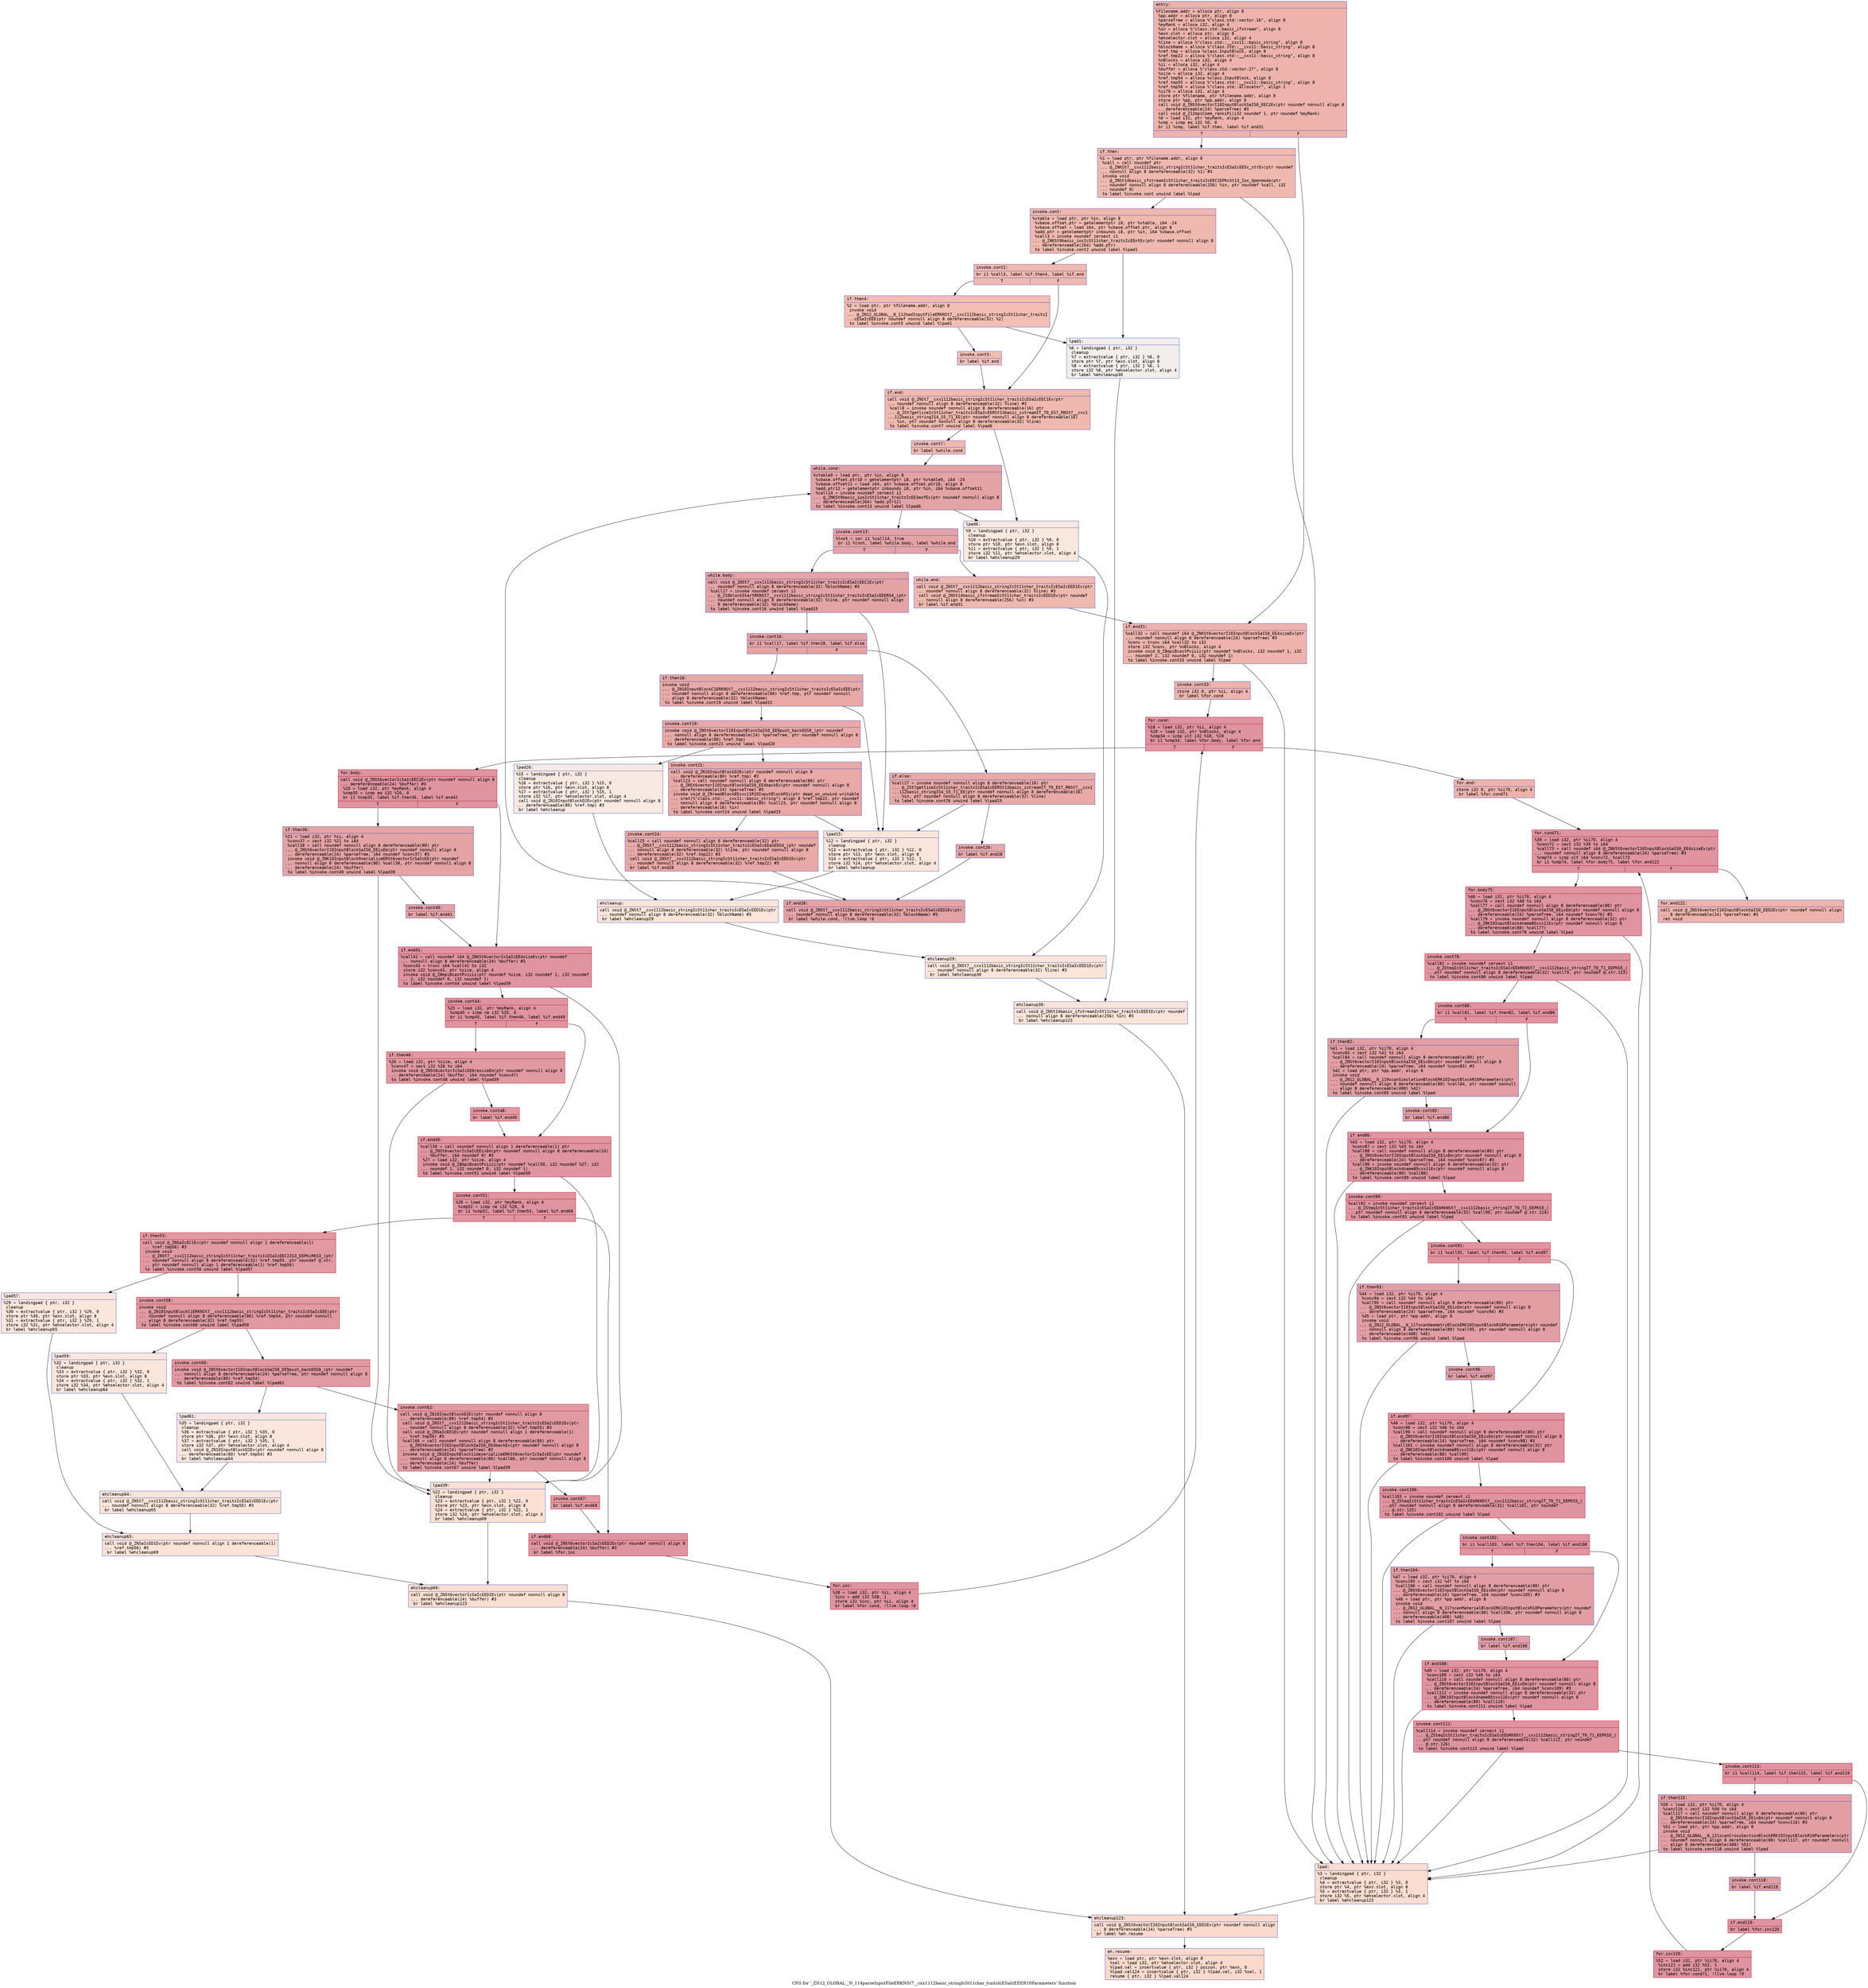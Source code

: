 digraph "CFG for '_ZN12_GLOBAL__N_114parseInputFileERKNSt7__cxx1112basic_stringIcSt11char_traitsIcESaIcEEER10Parameters' function" {
	label="CFG for '_ZN12_GLOBAL__N_114parseInputFileERKNSt7__cxx1112basic_stringIcSt11char_traitsIcESaIcEEER10Parameters' function";

	Node0x562c4e448280 [shape=record,color="#3d50c3ff", style=filled, fillcolor="#d6524470" fontname="Courier",label="{entry:\l|  %filename.addr = alloca ptr, align 8\l  %pp.addr = alloca ptr, align 8\l  %parseTree = alloca %\"class.std::vector.16\", align 8\l  %myRank = alloca i32, align 4\l  %in = alloca %\"class.std::basic_ifstream\", align 8\l  %exn.slot = alloca ptr, align 8\l  %ehselector.slot = alloca i32, align 4\l  %line = alloca %\"class.std::__cxx11::basic_string\", align 8\l  %blockName = alloca %\"class.std::__cxx11::basic_string\", align 8\l  %ref.tmp = alloca %class.InputBlock, align 8\l  %ref.tmp22 = alloca %\"class.std::__cxx11::basic_string\", align 8\l  %nBlocks = alloca i32, align 4\l  %ii = alloca i32, align 4\l  %buffer = alloca %\"class.std::vector.27\", align 8\l  %size = alloca i32, align 4\l  %ref.tmp54 = alloca %class.InputBlock, align 8\l  %ref.tmp55 = alloca %\"class.std::__cxx11::basic_string\", align 8\l  %ref.tmp56 = alloca %\"class.std::allocator\", align 1\l  %ii70 = alloca i32, align 4\l  store ptr %filename, ptr %filename.addr, align 8\l  store ptr %pp, ptr %pp.addr, align 8\l  call void @_ZNSt6vectorI10InputBlockSaIS0_EEC2Ev(ptr noundef nonnull align 8\l... dereferenceable(24) %parseTree) #3\l  call void @_Z12mpiComm_rankiPi(i32 noundef 1, ptr noundef %myRank)\l  %0 = load i32, ptr %myRank, align 4\l  %cmp = icmp eq i32 %0, 0\l  br i1 %cmp, label %if.then, label %if.end31\l|{<s0>T|<s1>F}}"];
	Node0x562c4e448280:s0 -> Node0x562c4e449860[tooltip="entry -> if.then\nProbability 37.50%" ];
	Node0x562c4e448280:s1 -> Node0x562c4e449910[tooltip="entry -> if.end31\nProbability 62.50%" ];
	Node0x562c4e449860 [shape=record,color="#3d50c3ff", style=filled, fillcolor="#de614d70" fontname="Courier",label="{if.then:\l|  %1 = load ptr, ptr %filename.addr, align 8\l  %call = call noundef ptr\l... @_ZNKSt7__cxx1112basic_stringIcSt11char_traitsIcESaIcEE5c_strEv(ptr noundef\l... nonnull align 8 dereferenceable(32) %1) #3\l  invoke void\l... @_ZNSt14basic_ifstreamIcSt11char_traitsIcEEC1EPKcSt13_Ios_Openmode(ptr\l... noundef nonnull align 8 dereferenceable(256) %in, ptr noundef %call, i32\l... noundef 8)\l          to label %invoke.cont unwind label %lpad\l}"];
	Node0x562c4e449860 -> Node0x562c4e449f30[tooltip="if.then -> invoke.cont\nProbability 100.00%" ];
	Node0x562c4e449860 -> Node0x562c4e449fe0[tooltip="if.then -> lpad\nProbability 0.00%" ];
	Node0x562c4e449f30 [shape=record,color="#3d50c3ff", style=filled, fillcolor="#de614d70" fontname="Courier",label="{invoke.cont:\l|  %vtable = load ptr, ptr %in, align 8\l  %vbase.offset.ptr = getelementptr i8, ptr %vtable, i64 -24\l  %vbase.offset = load i64, ptr %vbase.offset.ptr, align 8\l  %add.ptr = getelementptr inbounds i8, ptr %in, i64 %vbase.offset\l  %call3 = invoke noundef zeroext i1\l... @_ZNKSt9basic_iosIcSt11char_traitsIcEEntEv(ptr noundef nonnull align 8\l... dereferenceable(264) %add.ptr)\l          to label %invoke.cont2 unwind label %lpad1\l}"];
	Node0x562c4e449f30 -> Node0x562c4e449c80[tooltip="invoke.cont -> invoke.cont2\nProbability 100.00%" ];
	Node0x562c4e449f30 -> Node0x562c4e44a720[tooltip="invoke.cont -> lpad1\nProbability 0.00%" ];
	Node0x562c4e449c80 [shape=record,color="#3d50c3ff", style=filled, fillcolor="#de614d70" fontname="Courier",label="{invoke.cont2:\l|  br i1 %call3, label %if.then4, label %if.end\l|{<s0>T|<s1>F}}"];
	Node0x562c4e449c80:s0 -> Node0x562c4e44a980[tooltip="invoke.cont2 -> if.then4\nProbability 50.00%" ];
	Node0x562c4e449c80:s1 -> Node0x562c4e44a9d0[tooltip="invoke.cont2 -> if.end\nProbability 50.00%" ];
	Node0x562c4e44a980 [shape=record,color="#3d50c3ff", style=filled, fillcolor="#e36c5570" fontname="Courier",label="{if.then4:\l|  %2 = load ptr, ptr %filename.addr, align 8\l  invoke void\l... @_ZN12_GLOBAL__N_112badInputFileERKNSt7__cxx1112basic_stringIcSt11char_traitsI\l...cESaIcEEE(ptr noundef nonnull align 8 dereferenceable(32) %2)\l          to label %invoke.cont5 unwind label %lpad1\l}"];
	Node0x562c4e44a980 -> Node0x562c4e44abd0[tooltip="if.then4 -> invoke.cont5\nProbability 100.00%" ];
	Node0x562c4e44a980 -> Node0x562c4e44a720[tooltip="if.then4 -> lpad1\nProbability 0.00%" ];
	Node0x562c4e44abd0 [shape=record,color="#3d50c3ff", style=filled, fillcolor="#e36c5570" fontname="Courier",label="{invoke.cont5:\l|  br label %if.end\l}"];
	Node0x562c4e44abd0 -> Node0x562c4e44a9d0[tooltip="invoke.cont5 -> if.end\nProbability 100.00%" ];
	Node0x562c4e449fe0 [shape=record,color="#3d50c3ff", style=filled, fillcolor="#f7b39670" fontname="Courier",label="{lpad:\l|  %3 = landingpad \{ ptr, i32 \}\l          cleanup\l  %4 = extractvalue \{ ptr, i32 \} %3, 0\l  store ptr %4, ptr %exn.slot, align 8\l  %5 = extractvalue \{ ptr, i32 \} %3, 1\l  store i32 %5, ptr %ehselector.slot, align 4\l  br label %ehcleanup123\l}"];
	Node0x562c4e449fe0 -> Node0x562c4e44b0f0[tooltip="lpad -> ehcleanup123\nProbability 100.00%" ];
	Node0x562c4e44a720 [shape=record,color="#3d50c3ff", style=filled, fillcolor="#e3d9d370" fontname="Courier",label="{lpad1:\l|  %6 = landingpad \{ ptr, i32 \}\l          cleanup\l  %7 = extractvalue \{ ptr, i32 \} %6, 0\l  store ptr %7, ptr %exn.slot, align 8\l  %8 = extractvalue \{ ptr, i32 \} %6, 1\l  store i32 %8, ptr %ehselector.slot, align 4\l  br label %ehcleanup30\l}"];
	Node0x562c4e44a720 -> Node0x562c4e44b460[tooltip="lpad1 -> ehcleanup30\nProbability 100.00%" ];
	Node0x562c4e44a9d0 [shape=record,color="#3d50c3ff", style=filled, fillcolor="#de614d70" fontname="Courier",label="{if.end:\l|  call void @_ZNSt7__cxx1112basic_stringIcSt11char_traitsIcESaIcEEC1Ev(ptr\l... noundef nonnull align 8 dereferenceable(32) %line) #3\l  %call8 = invoke noundef nonnull align 8 dereferenceable(16) ptr\l... @_ZSt7getlineIcSt11char_traitsIcESaIcEERSt13basic_istreamIT_T0_ES7_RNSt7__cxx1\l...112basic_stringIS4_S5_T1_EE(ptr noundef nonnull align 8 dereferenceable(16)\l... %in, ptr noundef nonnull align 8 dereferenceable(32) %line)\l          to label %invoke.cont7 unwind label %lpad6\l}"];
	Node0x562c4e44a9d0 -> Node0x562c4e44b520[tooltip="if.end -> invoke.cont7\nProbability 100.00%" ];
	Node0x562c4e44a9d0 -> Node0x562c4e44b8e0[tooltip="if.end -> lpad6\nProbability 0.00%" ];
	Node0x562c4e44b520 [shape=record,color="#3d50c3ff", style=filled, fillcolor="#de614d70" fontname="Courier",label="{invoke.cont7:\l|  br label %while.cond\l}"];
	Node0x562c4e44b520 -> Node0x562c4e44bc80[tooltip="invoke.cont7 -> while.cond\nProbability 100.00%" ];
	Node0x562c4e44bc80 [shape=record,color="#3d50c3ff", style=filled, fillcolor="#c32e3170" fontname="Courier",label="{while.cond:\l|  %vtable9 = load ptr, ptr %in, align 8\l  %vbase.offset.ptr10 = getelementptr i8, ptr %vtable9, i64 -24\l  %vbase.offset11 = load i64, ptr %vbase.offset.ptr10, align 8\l  %add.ptr12 = getelementptr inbounds i8, ptr %in, i64 %vbase.offset11\l  %call14 = invoke noundef zeroext i1\l... @_ZNKSt9basic_iosIcSt11char_traitsIcEE3eofEv(ptr noundef nonnull align 8\l... dereferenceable(264) %add.ptr12)\l          to label %invoke.cont13 unwind label %lpad6\l}"];
	Node0x562c4e44bc80 -> Node0x562c4e44bff0[tooltip="while.cond -> invoke.cont13\nProbability 100.00%" ];
	Node0x562c4e44bc80 -> Node0x562c4e44b8e0[tooltip="while.cond -> lpad6\nProbability 0.00%" ];
	Node0x562c4e44bff0 [shape=record,color="#3d50c3ff", style=filled, fillcolor="#c32e3170" fontname="Courier",label="{invoke.cont13:\l|  %lnot = xor i1 %call14, true\l  br i1 %lnot, label %while.body, label %while.end\l|{<s0>T|<s1>F}}"];
	Node0x562c4e44bff0:s0 -> Node0x562c4e449ba0[tooltip="invoke.cont13 -> while.body\nProbability 96.88%" ];
	Node0x562c4e44bff0:s1 -> Node0x562c4e449bf0[tooltip="invoke.cont13 -> while.end\nProbability 3.12%" ];
	Node0x562c4e449ba0 [shape=record,color="#3d50c3ff", style=filled, fillcolor="#c32e3170" fontname="Courier",label="{while.body:\l|  call void @_ZNSt7__cxx1112basic_stringIcSt11char_traitsIcESaIcEEC1Ev(ptr\l... noundef nonnull align 8 dereferenceable(32) %blockName) #3\l  %call17 = invoke noundef zeroext i1\l... @_Z10blockStartRKNSt7__cxx1112basic_stringIcSt11char_traitsIcESaIcEEERS4_(ptr\l... noundef nonnull align 8 dereferenceable(32) %line, ptr noundef nonnull align\l... 8 dereferenceable(32) %blockName)\l          to label %invoke.cont16 unwind label %lpad15\l}"];
	Node0x562c4e449ba0 -> Node0x562c4e44c7a0[tooltip="while.body -> invoke.cont16\nProbability 100.00%" ];
	Node0x562c4e449ba0 -> Node0x562c4e435260[tooltip="while.body -> lpad15\nProbability 0.00%" ];
	Node0x562c4e44c7a0 [shape=record,color="#3d50c3ff", style=filled, fillcolor="#c32e3170" fontname="Courier",label="{invoke.cont16:\l|  br i1 %call17, label %if.then18, label %if.else\l|{<s0>T|<s1>F}}"];
	Node0x562c4e44c7a0:s0 -> Node0x562c4e4355e0[tooltip="invoke.cont16 -> if.then18\nProbability 50.00%" ];
	Node0x562c4e44c7a0:s1 -> Node0x562c4e435660[tooltip="invoke.cont16 -> if.else\nProbability 50.00%" ];
	Node0x562c4e4355e0 [shape=record,color="#3d50c3ff", style=filled, fillcolor="#ca3b3770" fontname="Courier",label="{if.then18:\l|  invoke void\l... @_ZN10InputBlockC1ERKNSt7__cxx1112basic_stringIcSt11char_traitsIcESaIcEEE(ptr\l... noundef nonnull align 8 dereferenceable(80) %ref.tmp, ptr noundef nonnull\l... align 8 dereferenceable(32) %blockName)\l          to label %invoke.cont19 unwind label %lpad15\l}"];
	Node0x562c4e4355e0 -> Node0x562c4e4357c0[tooltip="if.then18 -> invoke.cont19\nProbability 100.00%" ];
	Node0x562c4e4355e0 -> Node0x562c4e435260[tooltip="if.then18 -> lpad15\nProbability 0.00%" ];
	Node0x562c4e4357c0 [shape=record,color="#3d50c3ff", style=filled, fillcolor="#ca3b3770" fontname="Courier",label="{invoke.cont19:\l|  invoke void @_ZNSt6vectorI10InputBlockSaIS0_EE9push_backEOS0_(ptr noundef\l... nonnull align 8 dereferenceable(24) %parseTree, ptr noundef nonnull align 8\l... dereferenceable(80) %ref.tmp)\l          to label %invoke.cont21 unwind label %lpad20\l}"];
	Node0x562c4e4357c0 -> Node0x562c4e435b70[tooltip="invoke.cont19 -> invoke.cont21\nProbability 100.00%" ];
	Node0x562c4e4357c0 -> Node0x562c4e435bf0[tooltip="invoke.cont19 -> lpad20\nProbability 0.00%" ];
	Node0x562c4e435b70 [shape=record,color="#3d50c3ff", style=filled, fillcolor="#ca3b3770" fontname="Courier",label="{invoke.cont21:\l|  call void @_ZN10InputBlockD2Ev(ptr noundef nonnull align 8\l... dereferenceable(80) %ref.tmp) #3\l  %call23 = call noundef nonnull align 8 dereferenceable(80) ptr\l... @_ZNSt6vectorI10InputBlockSaIS0_EE4backEv(ptr noundef nonnull align 8\l... dereferenceable(24) %parseTree) #3\l  invoke void @_Z9readBlockB5cxx11R10InputBlockRSi(ptr dead_on_unwind writable\l... sret(%\"class.std::__cxx11::basic_string\") align 8 %ref.tmp22, ptr noundef\l... nonnull align 8 dereferenceable(80) %call23, ptr noundef nonnull align 8\l... dereferenceable(16) %in)\l          to label %invoke.cont24 unwind label %lpad15\l}"];
	Node0x562c4e435b70 -> Node0x562c4e436320[tooltip="invoke.cont21 -> invoke.cont24\nProbability 100.00%" ];
	Node0x562c4e435b70 -> Node0x562c4e435260[tooltip="invoke.cont21 -> lpad15\nProbability 0.00%" ];
	Node0x562c4e436320 [shape=record,color="#3d50c3ff", style=filled, fillcolor="#ca3b3770" fontname="Courier",label="{invoke.cont24:\l|  %call25 = call noundef nonnull align 8 dereferenceable(32) ptr\l... @_ZNSt7__cxx1112basic_stringIcSt11char_traitsIcESaIcEEaSEOS4_(ptr noundef\l... nonnull align 8 dereferenceable(32) %line, ptr noundef nonnull align 8\l... dereferenceable(32) %ref.tmp22) #3\l  call void @_ZNSt7__cxx1112basic_stringIcSt11char_traitsIcESaIcEED1Ev(ptr\l... noundef nonnull align 8 dereferenceable(32) %ref.tmp22) #3\l  br label %if.end28\l}"];
	Node0x562c4e436320 -> Node0x562c4e4366c0[tooltip="invoke.cont24 -> if.end28\nProbability 100.00%" ];
	Node0x562c4e44b8e0 [shape=record,color="#3d50c3ff", style=filled, fillcolor="#f2cab570" fontname="Courier",label="{lpad6:\l|  %9 = landingpad \{ ptr, i32 \}\l          cleanup\l  %10 = extractvalue \{ ptr, i32 \} %9, 0\l  store ptr %10, ptr %exn.slot, align 8\l  %11 = extractvalue \{ ptr, i32 \} %9, 1\l  store i32 %11, ptr %ehselector.slot, align 4\l  br label %ehcleanup29\l}"];
	Node0x562c4e44b8e0 -> Node0x562c4e436d80[tooltip="lpad6 -> ehcleanup29\nProbability 100.00%" ];
	Node0x562c4e435260 [shape=record,color="#3d50c3ff", style=filled, fillcolor="#f4c5ad70" fontname="Courier",label="{lpad15:\l|  %12 = landingpad \{ ptr, i32 \}\l          cleanup\l  %13 = extractvalue \{ ptr, i32 \} %12, 0\l  store ptr %13, ptr %exn.slot, align 8\l  %14 = extractvalue \{ ptr, i32 \} %12, 1\l  store i32 %14, ptr %ehselector.slot, align 4\l  br label %ehcleanup\l}"];
	Node0x562c4e435260 -> Node0x562c4e437150[tooltip="lpad15 -> ehcleanup\nProbability 100.00%" ];
	Node0x562c4e435bf0 [shape=record,color="#3d50c3ff", style=filled, fillcolor="#efcebd70" fontname="Courier",label="{lpad20:\l|  %15 = landingpad \{ ptr, i32 \}\l          cleanup\l  %16 = extractvalue \{ ptr, i32 \} %15, 0\l  store ptr %16, ptr %exn.slot, align 8\l  %17 = extractvalue \{ ptr, i32 \} %15, 1\l  store i32 %17, ptr %ehselector.slot, align 4\l  call void @_ZN10InputBlockD2Ev(ptr noundef nonnull align 8\l... dereferenceable(80) %ref.tmp) #3\l  br label %ehcleanup\l}"];
	Node0x562c4e435bf0 -> Node0x562c4e437150[tooltip="lpad20 -> ehcleanup\nProbability 100.00%" ];
	Node0x562c4e435660 [shape=record,color="#3d50c3ff", style=filled, fillcolor="#ca3b3770" fontname="Courier",label="{if.else:\l|  %call27 = invoke noundef nonnull align 8 dereferenceable(16) ptr\l... @_ZSt7getlineIcSt11char_traitsIcESaIcEERSt13basic_istreamIT_T0_ES7_RNSt7__cxx1\l...112basic_stringIS4_S5_T1_EE(ptr noundef nonnull align 8 dereferenceable(16)\l... %in, ptr noundef nonnull align 8 dereferenceable(32) %line)\l          to label %invoke.cont26 unwind label %lpad15\l}"];
	Node0x562c4e435660 -> Node0x562c4e450ed0[tooltip="if.else -> invoke.cont26\nProbability 100.00%" ];
	Node0x562c4e435660 -> Node0x562c4e435260[tooltip="if.else -> lpad15\nProbability 0.00%" ];
	Node0x562c4e450ed0 [shape=record,color="#3d50c3ff", style=filled, fillcolor="#ca3b3770" fontname="Courier",label="{invoke.cont26:\l|  br label %if.end28\l}"];
	Node0x562c4e450ed0 -> Node0x562c4e4366c0[tooltip="invoke.cont26 -> if.end28\nProbability 100.00%" ];
	Node0x562c4e4366c0 [shape=record,color="#3d50c3ff", style=filled, fillcolor="#c32e3170" fontname="Courier",label="{if.end28:\l|  call void @_ZNSt7__cxx1112basic_stringIcSt11char_traitsIcESaIcEED1Ev(ptr\l... noundef nonnull align 8 dereferenceable(32) %blockName) #3\l  br label %while.cond, !llvm.loop !6\l}"];
	Node0x562c4e4366c0 -> Node0x562c4e44bc80[tooltip="if.end28 -> while.cond\nProbability 100.00%" ];
	Node0x562c4e437150 [shape=record,color="#3d50c3ff", style=filled, fillcolor="#f5c1a970" fontname="Courier",label="{ehcleanup:\l|  call void @_ZNSt7__cxx1112basic_stringIcSt11char_traitsIcESaIcEED1Ev(ptr\l... noundef nonnull align 8 dereferenceable(32) %blockName) #3\l  br label %ehcleanup29\l}"];
	Node0x562c4e437150 -> Node0x562c4e436d80[tooltip="ehcleanup -> ehcleanup29\nProbability 100.00%" ];
	Node0x562c4e449bf0 [shape=record,color="#3d50c3ff", style=filled, fillcolor="#de614d70" fontname="Courier",label="{while.end:\l|  call void @_ZNSt7__cxx1112basic_stringIcSt11char_traitsIcESaIcEED1Ev(ptr\l... noundef nonnull align 8 dereferenceable(32) %line) #3\l  call void @_ZNSt14basic_ifstreamIcSt11char_traitsIcEED1Ev(ptr noundef\l... nonnull align 8 dereferenceable(256) %in) #3\l  br label %if.end31\l}"];
	Node0x562c4e449bf0 -> Node0x562c4e449910[tooltip="while.end -> if.end31\nProbability 100.00%" ];
	Node0x562c4e436d80 [shape=record,color="#3d50c3ff", style=filled, fillcolor="#f5c1a970" fontname="Courier",label="{ehcleanup29:\l|  call void @_ZNSt7__cxx1112basic_stringIcSt11char_traitsIcESaIcEED1Ev(ptr\l... noundef nonnull align 8 dereferenceable(32) %line) #3\l  br label %ehcleanup30\l}"];
	Node0x562c4e436d80 -> Node0x562c4e44b460[tooltip="ehcleanup29 -> ehcleanup30\nProbability 100.00%" ];
	Node0x562c4e44b460 [shape=record,color="#3d50c3ff", style=filled, fillcolor="#f5c1a970" fontname="Courier",label="{ehcleanup30:\l|  call void @_ZNSt14basic_ifstreamIcSt11char_traitsIcEED1Ev(ptr noundef\l... nonnull align 8 dereferenceable(256) %in) #3\l  br label %ehcleanup123\l}"];
	Node0x562c4e44b460 -> Node0x562c4e44b0f0[tooltip="ehcleanup30 -> ehcleanup123\nProbability 100.00%" ];
	Node0x562c4e449910 [shape=record,color="#3d50c3ff", style=filled, fillcolor="#d6524470" fontname="Courier",label="{if.end31:\l|  %call32 = call noundef i64 @_ZNKSt6vectorI10InputBlockSaIS0_EE4sizeEv(ptr\l... noundef nonnull align 8 dereferenceable(24) %parseTree) #3\l  %conv = trunc i64 %call32 to i32\l  store i32 %conv, ptr %nBlocks, align 4\l  invoke void @_Z8mpiBcastPviiii(ptr noundef %nBlocks, i32 noundef 1, i32\l... noundef 2, i32 noundef 0, i32 noundef 1)\l          to label %invoke.cont33 unwind label %lpad\l}"];
	Node0x562c4e449910 -> Node0x562c4e4527c0[tooltip="if.end31 -> invoke.cont33\nProbability 100.00%" ];
	Node0x562c4e449910 -> Node0x562c4e449fe0[tooltip="if.end31 -> lpad\nProbability 0.00%" ];
	Node0x562c4e4527c0 [shape=record,color="#3d50c3ff", style=filled, fillcolor="#d6524470" fontname="Courier",label="{invoke.cont33:\l|  store i32 0, ptr %ii, align 4\l  br label %for.cond\l}"];
	Node0x562c4e4527c0 -> Node0x562c4e452b80[tooltip="invoke.cont33 -> for.cond\nProbability 100.00%" ];
	Node0x562c4e452b80 [shape=record,color="#b70d28ff", style=filled, fillcolor="#b70d2870" fontname="Courier",label="{for.cond:\l|  %18 = load i32, ptr %ii, align 4\l  %19 = load i32, ptr %nBlocks, align 4\l  %cmp34 = icmp ult i32 %18, %19\l  br i1 %cmp34, label %for.body, label %for.end\l|{<s0>T|<s1>F}}"];
	Node0x562c4e452b80:s0 -> Node0x562c4e452dd0[tooltip="for.cond -> for.body\nProbability 96.88%" ];
	Node0x562c4e452b80:s1 -> Node0x562c4e452e20[tooltip="for.cond -> for.end\nProbability 3.12%" ];
	Node0x562c4e452dd0 [shape=record,color="#b70d28ff", style=filled, fillcolor="#b70d2870" fontname="Courier",label="{for.body:\l|  call void @_ZNSt6vectorIcSaIcEEC2Ev(ptr noundef nonnull align 8\l... dereferenceable(24) %buffer) #3\l  %20 = load i32, ptr %myRank, align 4\l  %cmp35 = icmp eq i32 %20, 0\l  br i1 %cmp35, label %if.then36, label %if.end41\l|{<s0>T|<s1>F}}"];
	Node0x562c4e452dd0:s0 -> Node0x562c4e453260[tooltip="for.body -> if.then36\nProbability 37.50%" ];
	Node0x562c4e452dd0:s1 -> Node0x562c4e4532b0[tooltip="for.body -> if.end41\nProbability 62.50%" ];
	Node0x562c4e453260 [shape=record,color="#3d50c3ff", style=filled, fillcolor="#c32e3170" fontname="Courier",label="{if.then36:\l|  %21 = load i32, ptr %ii, align 4\l  %conv37 = zext i32 %21 to i64\l  %call38 = call noundef nonnull align 8 dereferenceable(80) ptr\l... @_ZNSt6vectorI10InputBlockSaIS0_EEixEm(ptr noundef nonnull align 8\l... dereferenceable(24) %parseTree, i64 noundef %conv37) #3\l  invoke void @_ZNK10InputBlock9serializeERSt6vectorIcSaIcEE(ptr noundef\l... nonnull align 8 dereferenceable(80) %call38, ptr noundef nonnull align 8\l... dereferenceable(24) %buffer)\l          to label %invoke.cont40 unwind label %lpad39\l}"];
	Node0x562c4e453260 -> Node0x562c4e4537a0[tooltip="if.then36 -> invoke.cont40\nProbability 100.00%" ];
	Node0x562c4e453260 -> Node0x562c4e453850[tooltip="if.then36 -> lpad39\nProbability 0.00%" ];
	Node0x562c4e4537a0 [shape=record,color="#3d50c3ff", style=filled, fillcolor="#c32e3170" fontname="Courier",label="{invoke.cont40:\l|  br label %if.end41\l}"];
	Node0x562c4e4537a0 -> Node0x562c4e4532b0[tooltip="invoke.cont40 -> if.end41\nProbability 100.00%" ];
	Node0x562c4e453850 [shape=record,color="#3d50c3ff", style=filled, fillcolor="#f7b99e70" fontname="Courier",label="{lpad39:\l|  %22 = landingpad \{ ptr, i32 \}\l          cleanup\l  %23 = extractvalue \{ ptr, i32 \} %22, 0\l  store ptr %23, ptr %exn.slot, align 8\l  %24 = extractvalue \{ ptr, i32 \} %22, 1\l  store i32 %24, ptr %ehselector.slot, align 4\l  br label %ehcleanup69\l}"];
	Node0x562c4e453850 -> Node0x562c4e453eb0[tooltip="lpad39 -> ehcleanup69\nProbability 100.00%" ];
	Node0x562c4e4532b0 [shape=record,color="#b70d28ff", style=filled, fillcolor="#b70d2870" fontname="Courier",label="{if.end41:\l|  %call42 = call noundef i64 @_ZNKSt6vectorIcSaIcEE4sizeEv(ptr noundef\l... nonnull align 8 dereferenceable(24) %buffer) #3\l  %conv43 = trunc i64 %call42 to i32\l  store i32 %conv43, ptr %size, align 4\l  invoke void @_Z8mpiBcastPviiii(ptr noundef %size, i32 noundef 1, i32 noundef\l... 2, i32 noundef 0, i32 noundef 1)\l          to label %invoke.cont44 unwind label %lpad39\l}"];
	Node0x562c4e4532b0 -> Node0x562c4e454290[tooltip="if.end41 -> invoke.cont44\nProbability 100.00%" ];
	Node0x562c4e4532b0 -> Node0x562c4e453850[tooltip="if.end41 -> lpad39\nProbability 0.00%" ];
	Node0x562c4e454290 [shape=record,color="#b70d28ff", style=filled, fillcolor="#b70d2870" fontname="Courier",label="{invoke.cont44:\l|  %25 = load i32, ptr %myRank, align 4\l  %cmp45 = icmp ne i32 %25, 0\l  br i1 %cmp45, label %if.then46, label %if.end49\l|{<s0>T|<s1>F}}"];
	Node0x562c4e454290:s0 -> Node0x562c4e4546a0[tooltip="invoke.cont44 -> if.then46\nProbability 62.50%" ];
	Node0x562c4e454290:s1 -> Node0x562c4e4546f0[tooltip="invoke.cont44 -> if.end49\nProbability 37.50%" ];
	Node0x562c4e4546a0 [shape=record,color="#b70d28ff", style=filled, fillcolor="#bb1b2c70" fontname="Courier",label="{if.then46:\l|  %26 = load i32, ptr %size, align 4\l  %conv47 = sext i32 %26 to i64\l  invoke void @_ZNSt6vectorIcSaIcEE6resizeEm(ptr noundef nonnull align 8\l... dereferenceable(24) %buffer, i64 noundef %conv47)\l          to label %invoke.cont48 unwind label %lpad39\l}"];
	Node0x562c4e4546a0 -> Node0x562c4e454970[tooltip="if.then46 -> invoke.cont48\nProbability 100.00%" ];
	Node0x562c4e4546a0 -> Node0x562c4e453850[tooltip="if.then46 -> lpad39\nProbability 0.00%" ];
	Node0x562c4e454970 [shape=record,color="#b70d28ff", style=filled, fillcolor="#bb1b2c70" fontname="Courier",label="{invoke.cont48:\l|  br label %if.end49\l}"];
	Node0x562c4e454970 -> Node0x562c4e4546f0[tooltip="invoke.cont48 -> if.end49\nProbability 100.00%" ];
	Node0x562c4e4546f0 [shape=record,color="#b70d28ff", style=filled, fillcolor="#b70d2870" fontname="Courier",label="{if.end49:\l|  %call50 = call noundef nonnull align 1 dereferenceable(1) ptr\l... @_ZNSt6vectorIcSaIcEEixEm(ptr noundef nonnull align 8 dereferenceable(24)\l... %buffer, i64 noundef 0) #3\l  %27 = load i32, ptr %size, align 4\l  invoke void @_Z8mpiBcastPviiii(ptr noundef %call50, i32 noundef %27, i32\l... noundef 1, i32 noundef 0, i32 noundef 1)\l          to label %invoke.cont51 unwind label %lpad39\l}"];
	Node0x562c4e4546f0 -> Node0x562c4e454f60[tooltip="if.end49 -> invoke.cont51\nProbability 100.00%" ];
	Node0x562c4e4546f0 -> Node0x562c4e453850[tooltip="if.end49 -> lpad39\nProbability 0.00%" ];
	Node0x562c4e454f60 [shape=record,color="#b70d28ff", style=filled, fillcolor="#b70d2870" fontname="Courier",label="{invoke.cont51:\l|  %28 = load i32, ptr %myRank, align 4\l  %cmp52 = icmp ne i32 %28, 0\l  br i1 %cmp52, label %if.then53, label %if.end68\l|{<s0>T|<s1>F}}"];
	Node0x562c4e454f60:s0 -> Node0x562c4e4552f0[tooltip="invoke.cont51 -> if.then53\nProbability 62.50%" ];
	Node0x562c4e454f60:s1 -> Node0x562c4e455340[tooltip="invoke.cont51 -> if.end68\nProbability 37.50%" ];
	Node0x562c4e4552f0 [shape=record,color="#b70d28ff", style=filled, fillcolor="#bb1b2c70" fontname="Courier",label="{if.then53:\l|  call void @_ZNSaIcEC1Ev(ptr noundef nonnull align 1 dereferenceable(1)\l... %ref.tmp56) #3\l  invoke void\l... @_ZNSt7__cxx1112basic_stringIcSt11char_traitsIcESaIcEEC2IS3_EEPKcRKS3_(ptr\l... noundef nonnull align 8 dereferenceable(32) %ref.tmp55, ptr noundef @.str,\l... ptr noundef nonnull align 1 dereferenceable(1) %ref.tmp56)\l          to label %invoke.cont58 unwind label %lpad57\l}"];
	Node0x562c4e4552f0 -> Node0x562c4e44c360[tooltip="if.then53 -> invoke.cont58\nProbability 100.00%" ];
	Node0x562c4e4552f0 -> Node0x562c4e44c440[tooltip="if.then53 -> lpad57\nProbability 0.00%" ];
	Node0x562c4e44c360 [shape=record,color="#b70d28ff", style=filled, fillcolor="#bb1b2c70" fontname="Courier",label="{invoke.cont58:\l|  invoke void\l... @_ZN10InputBlockC1ERKNSt7__cxx1112basic_stringIcSt11char_traitsIcESaIcEEE(ptr\l... noundef nonnull align 8 dereferenceable(80) %ref.tmp54, ptr noundef nonnull\l... align 8 dereferenceable(32) %ref.tmp55)\l          to label %invoke.cont60 unwind label %lpad59\l}"];
	Node0x562c4e44c360 -> Node0x562c4e44c310[tooltip="invoke.cont58 -> invoke.cont60\nProbability 100.00%" ];
	Node0x562c4e44c360 -> Node0x562c4e456180[tooltip="invoke.cont58 -> lpad59\nProbability 0.00%" ];
	Node0x562c4e44c310 [shape=record,color="#b70d28ff", style=filled, fillcolor="#bb1b2c70" fontname="Courier",label="{invoke.cont60:\l|  invoke void @_ZNSt6vectorI10InputBlockSaIS0_EE9push_backEOS0_(ptr noundef\l... nonnull align 8 dereferenceable(24) %parseTree, ptr noundef nonnull align 8\l... dereferenceable(80) %ref.tmp54)\l          to label %invoke.cont62 unwind label %lpad61\l}"];
	Node0x562c4e44c310 -> Node0x562c4e456400[tooltip="invoke.cont60 -> invoke.cont62\nProbability 100.00%" ];
	Node0x562c4e44c310 -> Node0x562c4e456480[tooltip="invoke.cont60 -> lpad61\nProbability 0.00%" ];
	Node0x562c4e456400 [shape=record,color="#b70d28ff", style=filled, fillcolor="#bb1b2c70" fontname="Courier",label="{invoke.cont62:\l|  call void @_ZN10InputBlockD2Ev(ptr noundef nonnull align 8\l... dereferenceable(80) %ref.tmp54) #3\l  call void @_ZNSt7__cxx1112basic_stringIcSt11char_traitsIcESaIcEED1Ev(ptr\l... noundef nonnull align 8 dereferenceable(32) %ref.tmp55) #3\l  call void @_ZNSaIcED1Ev(ptr noundef nonnull align 1 dereferenceable(1)\l... %ref.tmp56) #3\l  %call66 = call noundef nonnull align 8 dereferenceable(80) ptr\l... @_ZNSt6vectorI10InputBlockSaIS0_EE4backEv(ptr noundef nonnull align 8\l... dereferenceable(24) %parseTree) #3\l  invoke void @_ZN10InputBlock11deserializeERKSt6vectorIcSaIcEE(ptr noundef\l... nonnull align 8 dereferenceable(80) %call66, ptr noundef nonnull align 8\l... dereferenceable(24) %buffer)\l          to label %invoke.cont67 unwind label %lpad39\l}"];
	Node0x562c4e456400 -> Node0x562c4e456b80[tooltip="invoke.cont62 -> invoke.cont67\nProbability 100.00%" ];
	Node0x562c4e456400 -> Node0x562c4e453850[tooltip="invoke.cont62 -> lpad39\nProbability 0.00%" ];
	Node0x562c4e456b80 [shape=record,color="#b70d28ff", style=filled, fillcolor="#bb1b2c70" fontname="Courier",label="{invoke.cont67:\l|  br label %if.end68\l}"];
	Node0x562c4e456b80 -> Node0x562c4e455340[tooltip="invoke.cont67 -> if.end68\nProbability 100.00%" ];
	Node0x562c4e44c440 [shape=record,color="#3d50c3ff", style=filled, fillcolor="#f3c7b170" fontname="Courier",label="{lpad57:\l|  %29 = landingpad \{ ptr, i32 \}\l          cleanup\l  %30 = extractvalue \{ ptr, i32 \} %29, 0\l  store ptr %30, ptr %exn.slot, align 8\l  %31 = extractvalue \{ ptr, i32 \} %29, 1\l  store i32 %31, ptr %ehselector.slot, align 4\l  br label %ehcleanup65\l}"];
	Node0x562c4e44c440 -> Node0x562c4e457110[tooltip="lpad57 -> ehcleanup65\nProbability 100.00%" ];
	Node0x562c4e456180 [shape=record,color="#3d50c3ff", style=filled, fillcolor="#f3c7b170" fontname="Courier",label="{lpad59:\l|  %32 = landingpad \{ ptr, i32 \}\l          cleanup\l  %33 = extractvalue \{ ptr, i32 \} %32, 0\l  store ptr %33, ptr %exn.slot, align 8\l  %34 = extractvalue \{ ptr, i32 \} %32, 1\l  store i32 %34, ptr %ehselector.slot, align 4\l  br label %ehcleanup64\l}"];
	Node0x562c4e456180 -> Node0x562c4e457460[tooltip="lpad59 -> ehcleanup64\nProbability 100.00%" ];
	Node0x562c4e456480 [shape=record,color="#3d50c3ff", style=filled, fillcolor="#f3c7b170" fontname="Courier",label="{lpad61:\l|  %35 = landingpad \{ ptr, i32 \}\l          cleanup\l  %36 = extractvalue \{ ptr, i32 \} %35, 0\l  store ptr %36, ptr %exn.slot, align 8\l  %37 = extractvalue \{ ptr, i32 \} %35, 1\l  store i32 %37, ptr %ehselector.slot, align 4\l  call void @_ZN10InputBlockD2Ev(ptr noundef nonnull align 8\l... dereferenceable(80) %ref.tmp54) #3\l  br label %ehcleanup64\l}"];
	Node0x562c4e456480 -> Node0x562c4e457460[tooltip="lpad61 -> ehcleanup64\nProbability 100.00%" ];
	Node0x562c4e457460 [shape=record,color="#3d50c3ff", style=filled, fillcolor="#f5c1a970" fontname="Courier",label="{ehcleanup64:\l|  call void @_ZNSt7__cxx1112basic_stringIcSt11char_traitsIcESaIcEED1Ev(ptr\l... noundef nonnull align 8 dereferenceable(32) %ref.tmp55) #3\l  br label %ehcleanup65\l}"];
	Node0x562c4e457460 -> Node0x562c4e457110[tooltip="ehcleanup64 -> ehcleanup65\nProbability 100.00%" ];
	Node0x562c4e457110 [shape=record,color="#3d50c3ff", style=filled, fillcolor="#f6bfa670" fontname="Courier",label="{ehcleanup65:\l|  call void @_ZNSaIcED1Ev(ptr noundef nonnull align 1 dereferenceable(1)\l... %ref.tmp56) #3\l  br label %ehcleanup69\l}"];
	Node0x562c4e457110 -> Node0x562c4e453eb0[tooltip="ehcleanup65 -> ehcleanup69\nProbability 100.00%" ];
	Node0x562c4e455340 [shape=record,color="#b70d28ff", style=filled, fillcolor="#b70d2870" fontname="Courier",label="{if.end68:\l|  call void @_ZNSt6vectorIcSaIcEED2Ev(ptr noundef nonnull align 8\l... dereferenceable(24) %buffer) #3\l  br label %for.inc\l}"];
	Node0x562c4e455340 -> Node0x562c4e457e90[tooltip="if.end68 -> for.inc\nProbability 100.00%" ];
	Node0x562c4e457e90 [shape=record,color="#b70d28ff", style=filled, fillcolor="#b70d2870" fontname="Courier",label="{for.inc:\l|  %38 = load i32, ptr %ii, align 4\l  %inc = add i32 %38, 1\l  store i32 %inc, ptr %ii, align 4\l  br label %for.cond, !llvm.loop !8\l}"];
	Node0x562c4e457e90 -> Node0x562c4e452b80[tooltip="for.inc -> for.cond\nProbability 100.00%" ];
	Node0x562c4e453eb0 [shape=record,color="#3d50c3ff", style=filled, fillcolor="#f7b59970" fontname="Courier",label="{ehcleanup69:\l|  call void @_ZNSt6vectorIcSaIcEED2Ev(ptr noundef nonnull align 8\l... dereferenceable(24) %buffer) #3\l  br label %ehcleanup123\l}"];
	Node0x562c4e453eb0 -> Node0x562c4e44b0f0[tooltip="ehcleanup69 -> ehcleanup123\nProbability 100.00%" ];
	Node0x562c4e452e20 [shape=record,color="#3d50c3ff", style=filled, fillcolor="#d6524470" fontname="Courier",label="{for.end:\l|  store i32 0, ptr %ii70, align 4\l  br label %for.cond71\l}"];
	Node0x562c4e452e20 -> Node0x562c4e458510[tooltip="for.end -> for.cond71\nProbability 100.00%" ];
	Node0x562c4e458510 [shape=record,color="#b70d28ff", style=filled, fillcolor="#b70d2870" fontname="Courier",label="{for.cond71:\l|  %39 = load i32, ptr %ii70, align 4\l  %conv72 = zext i32 %39 to i64\l  %call73 = call noundef i64 @_ZNKSt6vectorI10InputBlockSaIS0_EE4sizeEv(ptr\l... noundef nonnull align 8 dereferenceable(24) %parseTree) #3\l  %cmp74 = icmp ult i64 %conv72, %call73\l  br i1 %cmp74, label %for.body75, label %for.end122\l|{<s0>T|<s1>F}}"];
	Node0x562c4e458510:s0 -> Node0x562c4e458920[tooltip="for.cond71 -> for.body75\nProbability 96.88%" ];
	Node0x562c4e458510:s1 -> Node0x562c4e458970[tooltip="for.cond71 -> for.end122\nProbability 3.12%" ];
	Node0x562c4e458920 [shape=record,color="#b70d28ff", style=filled, fillcolor="#b70d2870" fontname="Courier",label="{for.body75:\l|  %40 = load i32, ptr %ii70, align 4\l  %conv76 = zext i32 %40 to i64\l  %call77 = call noundef nonnull align 8 dereferenceable(80) ptr\l... @_ZNSt6vectorI10InputBlockSaIS0_EEixEm(ptr noundef nonnull align 8\l... dereferenceable(24) %parseTree, i64 noundef %conv76) #3\l  %call79 = invoke noundef nonnull align 8 dereferenceable(32) ptr\l... @_ZNK10InputBlock4nameB5cxx11Ev(ptr noundef nonnull align 8\l... dereferenceable(80) %call77)\l          to label %invoke.cont78 unwind label %lpad\l}"];
	Node0x562c4e458920 -> Node0x562c4e458d80[tooltip="for.body75 -> invoke.cont78\nProbability 100.00%" ];
	Node0x562c4e458920 -> Node0x562c4e449fe0[tooltip="for.body75 -> lpad\nProbability 0.00%" ];
	Node0x562c4e458d80 [shape=record,color="#b70d28ff", style=filled, fillcolor="#b70d2870" fontname="Courier",label="{invoke.cont78:\l|  %call81 = invoke noundef zeroext i1\l... @_ZSteqIcSt11char_traitsIcESaIcEEbRKNSt7__cxx1112basic_stringIT_T0_T1_EEPKS5_(\l...ptr noundef nonnull align 8 dereferenceable(32) %call79, ptr noundef @.str.123)\l          to label %invoke.cont80 unwind label %lpad\l}"];
	Node0x562c4e458d80 -> Node0x562c4e458ed0[tooltip="invoke.cont78 -> invoke.cont80\nProbability 100.00%" ];
	Node0x562c4e458d80 -> Node0x562c4e449fe0[tooltip="invoke.cont78 -> lpad\nProbability 0.00%" ];
	Node0x562c4e458ed0 [shape=record,color="#b70d28ff", style=filled, fillcolor="#b70d2870" fontname="Courier",label="{invoke.cont80:\l|  br i1 %call81, label %if.then82, label %if.end86\l|{<s0>T|<s1>F}}"];
	Node0x562c4e458ed0:s0 -> Node0x562c4e4591f0[tooltip="invoke.cont80 -> if.then82\nProbability 50.00%" ];
	Node0x562c4e458ed0:s1 -> Node0x562c4e459270[tooltip="invoke.cont80 -> if.end86\nProbability 50.00%" ];
	Node0x562c4e4591f0 [shape=record,color="#3d50c3ff", style=filled, fillcolor="#be242e70" fontname="Courier",label="{if.then82:\l|  %41 = load i32, ptr %ii70, align 4\l  %conv83 = zext i32 %41 to i64\l  %call84 = call noundef nonnull align 8 dereferenceable(80) ptr\l... @_ZNSt6vectorI10InputBlockSaIS0_EEixEm(ptr noundef nonnull align 8\l... dereferenceable(24) %parseTree, i64 noundef %conv83) #3\l  %42 = load ptr, ptr %pp.addr, align 8\l  invoke void\l... @_ZN12_GLOBAL__N_119scanSimulationBlockERK10InputBlockR10Parameters(ptr\l... noundef nonnull align 8 dereferenceable(80) %call84, ptr noundef nonnull\l... align 8 dereferenceable(408) %42)\l          to label %invoke.cont85 unwind label %lpad\l}"];
	Node0x562c4e4591f0 -> Node0x562c4e459730[tooltip="if.then82 -> invoke.cont85\nProbability 100.00%" ];
	Node0x562c4e4591f0 -> Node0x562c4e449fe0[tooltip="if.then82 -> lpad\nProbability 0.00%" ];
	Node0x562c4e459730 [shape=record,color="#3d50c3ff", style=filled, fillcolor="#be242e70" fontname="Courier",label="{invoke.cont85:\l|  br label %if.end86\l}"];
	Node0x562c4e459730 -> Node0x562c4e459270[tooltip="invoke.cont85 -> if.end86\nProbability 100.00%" ];
	Node0x562c4e459270 [shape=record,color="#b70d28ff", style=filled, fillcolor="#b70d2870" fontname="Courier",label="{if.end86:\l|  %43 = load i32, ptr %ii70, align 4\l  %conv87 = zext i32 %43 to i64\l  %call88 = call noundef nonnull align 8 dereferenceable(80) ptr\l... @_ZNSt6vectorI10InputBlockSaIS0_EEixEm(ptr noundef nonnull align 8\l... dereferenceable(24) %parseTree, i64 noundef %conv87) #3\l  %call90 = invoke noundef nonnull align 8 dereferenceable(32) ptr\l... @_ZNK10InputBlock4nameB5cxx11Ev(ptr noundef nonnull align 8\l... dereferenceable(80) %call88)\l          to label %invoke.cont89 unwind label %lpad\l}"];
	Node0x562c4e459270 -> Node0x562c4e459cb0[tooltip="if.end86 -> invoke.cont89\nProbability 100.00%" ];
	Node0x562c4e459270 -> Node0x562c4e449fe0[tooltip="if.end86 -> lpad\nProbability 0.00%" ];
	Node0x562c4e459cb0 [shape=record,color="#b70d28ff", style=filled, fillcolor="#b70d2870" fontname="Courier",label="{invoke.cont89:\l|  %call92 = invoke noundef zeroext i1\l... @_ZSteqIcSt11char_traitsIcESaIcEEbRKNSt7__cxx1112basic_stringIT_T0_T1_EEPKS5_(\l...ptr noundef nonnull align 8 dereferenceable(32) %call90, ptr noundef @.str.124)\l          to label %invoke.cont91 unwind label %lpad\l}"];
	Node0x562c4e459cb0 -> Node0x562c4e459e60[tooltip="invoke.cont89 -> invoke.cont91\nProbability 100.00%" ];
	Node0x562c4e459cb0 -> Node0x562c4e449fe0[tooltip="invoke.cont89 -> lpad\nProbability 0.00%" ];
	Node0x562c4e459e60 [shape=record,color="#b70d28ff", style=filled, fillcolor="#b70d2870" fontname="Courier",label="{invoke.cont91:\l|  br i1 %call92, label %if.then93, label %if.end97\l|{<s0>T|<s1>F}}"];
	Node0x562c4e459e60:s0 -> Node0x562c4e45a0a0[tooltip="invoke.cont91 -> if.then93\nProbability 50.00%" ];
	Node0x562c4e459e60:s1 -> Node0x562c4e45a0f0[tooltip="invoke.cont91 -> if.end97\nProbability 50.00%" ];
	Node0x562c4e45a0a0 [shape=record,color="#3d50c3ff", style=filled, fillcolor="#be242e70" fontname="Courier",label="{if.then93:\l|  %44 = load i32, ptr %ii70, align 4\l  %conv94 = zext i32 %44 to i64\l  %call95 = call noundef nonnull align 8 dereferenceable(80) ptr\l... @_ZNSt6vectorI10InputBlockSaIS0_EEixEm(ptr noundef nonnull align 8\l... dereferenceable(24) %parseTree, i64 noundef %conv94) #3\l  %45 = load ptr, ptr %pp.addr, align 8\l  invoke void\l... @_ZN12_GLOBAL__N_117scanGeometryBlockERK10InputBlockR10Parameters(ptr noundef\l... nonnull align 8 dereferenceable(80) %call95, ptr noundef nonnull align 8\l... dereferenceable(408) %45)\l          to label %invoke.cont96 unwind label %lpad\l}"];
	Node0x562c4e45a0a0 -> Node0x562c4e45a5b0[tooltip="if.then93 -> invoke.cont96\nProbability 100.00%" ];
	Node0x562c4e45a0a0 -> Node0x562c4e449fe0[tooltip="if.then93 -> lpad\nProbability 0.00%" ];
	Node0x562c4e45a5b0 [shape=record,color="#3d50c3ff", style=filled, fillcolor="#be242e70" fontname="Courier",label="{invoke.cont96:\l|  br label %if.end97\l}"];
	Node0x562c4e45a5b0 -> Node0x562c4e45a0f0[tooltip="invoke.cont96 -> if.end97\nProbability 100.00%" ];
	Node0x562c4e45a0f0 [shape=record,color="#b70d28ff", style=filled, fillcolor="#b70d2870" fontname="Courier",label="{if.end97:\l|  %46 = load i32, ptr %ii70, align 4\l  %conv98 = zext i32 %46 to i64\l  %call99 = call noundef nonnull align 8 dereferenceable(80) ptr\l... @_ZNSt6vectorI10InputBlockSaIS0_EEixEm(ptr noundef nonnull align 8\l... dereferenceable(24) %parseTree, i64 noundef %conv98) #3\l  %call101 = invoke noundef nonnull align 8 dereferenceable(32) ptr\l... @_ZNK10InputBlock4nameB5cxx11Ev(ptr noundef nonnull align 8\l... dereferenceable(80) %call99)\l          to label %invoke.cont100 unwind label %lpad\l}"];
	Node0x562c4e45a0f0 -> Node0x562c4e45aad0[tooltip="if.end97 -> invoke.cont100\nProbability 100.00%" ];
	Node0x562c4e45a0f0 -> Node0x562c4e449fe0[tooltip="if.end97 -> lpad\nProbability 0.00%" ];
	Node0x562c4e45aad0 [shape=record,color="#b70d28ff", style=filled, fillcolor="#b70d2870" fontname="Courier",label="{invoke.cont100:\l|  %call103 = invoke noundef zeroext i1\l... @_ZSteqIcSt11char_traitsIcESaIcEEbRKNSt7__cxx1112basic_stringIT_T0_T1_EEPKS5_(\l...ptr noundef nonnull align 8 dereferenceable(32) %call101, ptr noundef\l... @.str.125)\l          to label %invoke.cont102 unwind label %lpad\l}"];
	Node0x562c4e45aad0 -> Node0x562c4e45ac80[tooltip="invoke.cont100 -> invoke.cont102\nProbability 100.00%" ];
	Node0x562c4e45aad0 -> Node0x562c4e449fe0[tooltip="invoke.cont100 -> lpad\nProbability 0.00%" ];
	Node0x562c4e45ac80 [shape=record,color="#b70d28ff", style=filled, fillcolor="#b70d2870" fontname="Courier",label="{invoke.cont102:\l|  br i1 %call103, label %if.then104, label %if.end108\l|{<s0>T|<s1>F}}"];
	Node0x562c4e45ac80:s0 -> Node0x562c4e45aec0[tooltip="invoke.cont102 -> if.then104\nProbability 50.00%" ];
	Node0x562c4e45ac80:s1 -> Node0x562c4e45af10[tooltip="invoke.cont102 -> if.end108\nProbability 50.00%" ];
	Node0x562c4e45aec0 [shape=record,color="#3d50c3ff", style=filled, fillcolor="#be242e70" fontname="Courier",label="{if.then104:\l|  %47 = load i32, ptr %ii70, align 4\l  %conv105 = zext i32 %47 to i64\l  %call106 = call noundef nonnull align 8 dereferenceable(80) ptr\l... @_ZNSt6vectorI10InputBlockSaIS0_EEixEm(ptr noundef nonnull align 8\l... dereferenceable(24) %parseTree, i64 noundef %conv105) #3\l  %48 = load ptr, ptr %pp.addr, align 8\l  invoke void\l... @_ZN12_GLOBAL__N_117scanMaterialBlockERK10InputBlockR10Parameters(ptr noundef\l... nonnull align 8 dereferenceable(80) %call106, ptr noundef nonnull align 8\l... dereferenceable(408) %48)\l          to label %invoke.cont107 unwind label %lpad\l}"];
	Node0x562c4e45aec0 -> Node0x562c4e45bbe0[tooltip="if.then104 -> invoke.cont107\nProbability 100.00%" ];
	Node0x562c4e45aec0 -> Node0x562c4e449fe0[tooltip="if.then104 -> lpad\nProbability 0.00%" ];
	Node0x562c4e45bbe0 [shape=record,color="#3d50c3ff", style=filled, fillcolor="#be242e70" fontname="Courier",label="{invoke.cont107:\l|  br label %if.end108\l}"];
	Node0x562c4e45bbe0 -> Node0x562c4e45af10[tooltip="invoke.cont107 -> if.end108\nProbability 100.00%" ];
	Node0x562c4e45af10 [shape=record,color="#b70d28ff", style=filled, fillcolor="#b70d2870" fontname="Courier",label="{if.end108:\l|  %49 = load i32, ptr %ii70, align 4\l  %conv109 = zext i32 %49 to i64\l  %call110 = call noundef nonnull align 8 dereferenceable(80) ptr\l... @_ZNSt6vectorI10InputBlockSaIS0_EEixEm(ptr noundef nonnull align 8\l... dereferenceable(24) %parseTree, i64 noundef %conv109) #3\l  %call112 = invoke noundef nonnull align 8 dereferenceable(32) ptr\l... @_ZNK10InputBlock4nameB5cxx11Ev(ptr noundef nonnull align 8\l... dereferenceable(80) %call110)\l          to label %invoke.cont111 unwind label %lpad\l}"];
	Node0x562c4e45af10 -> Node0x562c4e45c100[tooltip="if.end108 -> invoke.cont111\nProbability 100.00%" ];
	Node0x562c4e45af10 -> Node0x562c4e449fe0[tooltip="if.end108 -> lpad\nProbability 0.00%" ];
	Node0x562c4e45c100 [shape=record,color="#b70d28ff", style=filled, fillcolor="#b70d2870" fontname="Courier",label="{invoke.cont111:\l|  %call114 = invoke noundef zeroext i1\l... @_ZSteqIcSt11char_traitsIcESaIcEEbRKNSt7__cxx1112basic_stringIT_T0_T1_EEPKS5_(\l...ptr noundef nonnull align 8 dereferenceable(32) %call112, ptr noundef\l... @.str.126)\l          to label %invoke.cont113 unwind label %lpad\l}"];
	Node0x562c4e45c100 -> Node0x562c4e45c2b0[tooltip="invoke.cont111 -> invoke.cont113\nProbability 100.00%" ];
	Node0x562c4e45c100 -> Node0x562c4e449fe0[tooltip="invoke.cont111 -> lpad\nProbability 0.00%" ];
	Node0x562c4e45c2b0 [shape=record,color="#b70d28ff", style=filled, fillcolor="#b70d2870" fontname="Courier",label="{invoke.cont113:\l|  br i1 %call114, label %if.then115, label %if.end119\l|{<s0>T|<s1>F}}"];
	Node0x562c4e45c2b0:s0 -> Node0x562c4e45c4f0[tooltip="invoke.cont113 -> if.then115\nProbability 50.00%" ];
	Node0x562c4e45c2b0:s1 -> Node0x562c4e45c540[tooltip="invoke.cont113 -> if.end119\nProbability 50.00%" ];
	Node0x562c4e45c4f0 [shape=record,color="#3d50c3ff", style=filled, fillcolor="#be242e70" fontname="Courier",label="{if.then115:\l|  %50 = load i32, ptr %ii70, align 4\l  %conv116 = zext i32 %50 to i64\l  %call117 = call noundef nonnull align 8 dereferenceable(80) ptr\l... @_ZNSt6vectorI10InputBlockSaIS0_EEixEm(ptr noundef nonnull align 8\l... dereferenceable(24) %parseTree, i64 noundef %conv116) #3\l  %51 = load ptr, ptr %pp.addr, align 8\l  invoke void\l... @_ZN12_GLOBAL__N_121scanCrossSectionBlockERK10InputBlockR10Parameters(ptr\l... noundef nonnull align 8 dereferenceable(80) %call117, ptr noundef nonnull\l... align 8 dereferenceable(408) %51)\l          to label %invoke.cont118 unwind label %lpad\l}"];
	Node0x562c4e45c4f0 -> Node0x562c4e45ca00[tooltip="if.then115 -> invoke.cont118\nProbability 100.00%" ];
	Node0x562c4e45c4f0 -> Node0x562c4e449fe0[tooltip="if.then115 -> lpad\nProbability 0.00%" ];
	Node0x562c4e45ca00 [shape=record,color="#3d50c3ff", style=filled, fillcolor="#be242e70" fontname="Courier",label="{invoke.cont118:\l|  br label %if.end119\l}"];
	Node0x562c4e45ca00 -> Node0x562c4e45c540[tooltip="invoke.cont118 -> if.end119\nProbability 100.00%" ];
	Node0x562c4e45c540 [shape=record,color="#b70d28ff", style=filled, fillcolor="#b70d2870" fontname="Courier",label="{if.end119:\l|  br label %for.inc120\l}"];
	Node0x562c4e45c540 -> Node0x562c4e45c9b0[tooltip="if.end119 -> for.inc120\nProbability 100.00%" ];
	Node0x562c4e45c9b0 [shape=record,color="#b70d28ff", style=filled, fillcolor="#b70d2870" fontname="Courier",label="{for.inc120:\l|  %52 = load i32, ptr %ii70, align 4\l  %inc121 = add i32 %52, 1\l  store i32 %inc121, ptr %ii70, align 4\l  br label %for.cond71, !llvm.loop !9\l}"];
	Node0x562c4e45c9b0 -> Node0x562c4e458510[tooltip="for.inc120 -> for.cond71\nProbability 100.00%" ];
	Node0x562c4e458970 [shape=record,color="#3d50c3ff", style=filled, fillcolor="#d6524470" fontname="Courier",label="{for.end122:\l|  call void @_ZNSt6vectorI10InputBlockSaIS0_EED2Ev(ptr noundef nonnull align\l... 8 dereferenceable(24) %parseTree) #3\l  ret void\l}"];
	Node0x562c4e44b0f0 [shape=record,color="#3d50c3ff", style=filled, fillcolor="#f7ac8e70" fontname="Courier",label="{ehcleanup123:\l|  call void @_ZNSt6vectorI10InputBlockSaIS0_EED2Ev(ptr noundef nonnull align\l... 8 dereferenceable(24) %parseTree) #3\l  br label %eh.resume\l}"];
	Node0x562c4e44b0f0 -> Node0x562c4e45d3e0[tooltip="ehcleanup123 -> eh.resume\nProbability 100.00%" ];
	Node0x562c4e45d3e0 [shape=record,color="#3d50c3ff", style=filled, fillcolor="#f7ac8e70" fontname="Courier",label="{eh.resume:\l|  %exn = load ptr, ptr %exn.slot, align 8\l  %sel = load i32, ptr %ehselector.slot, align 4\l  %lpad.val = insertvalue \{ ptr, i32 \} poison, ptr %exn, 0\l  %lpad.val124 = insertvalue \{ ptr, i32 \} %lpad.val, i32 %sel, 1\l  resume \{ ptr, i32 \} %lpad.val124\l}"];
}
